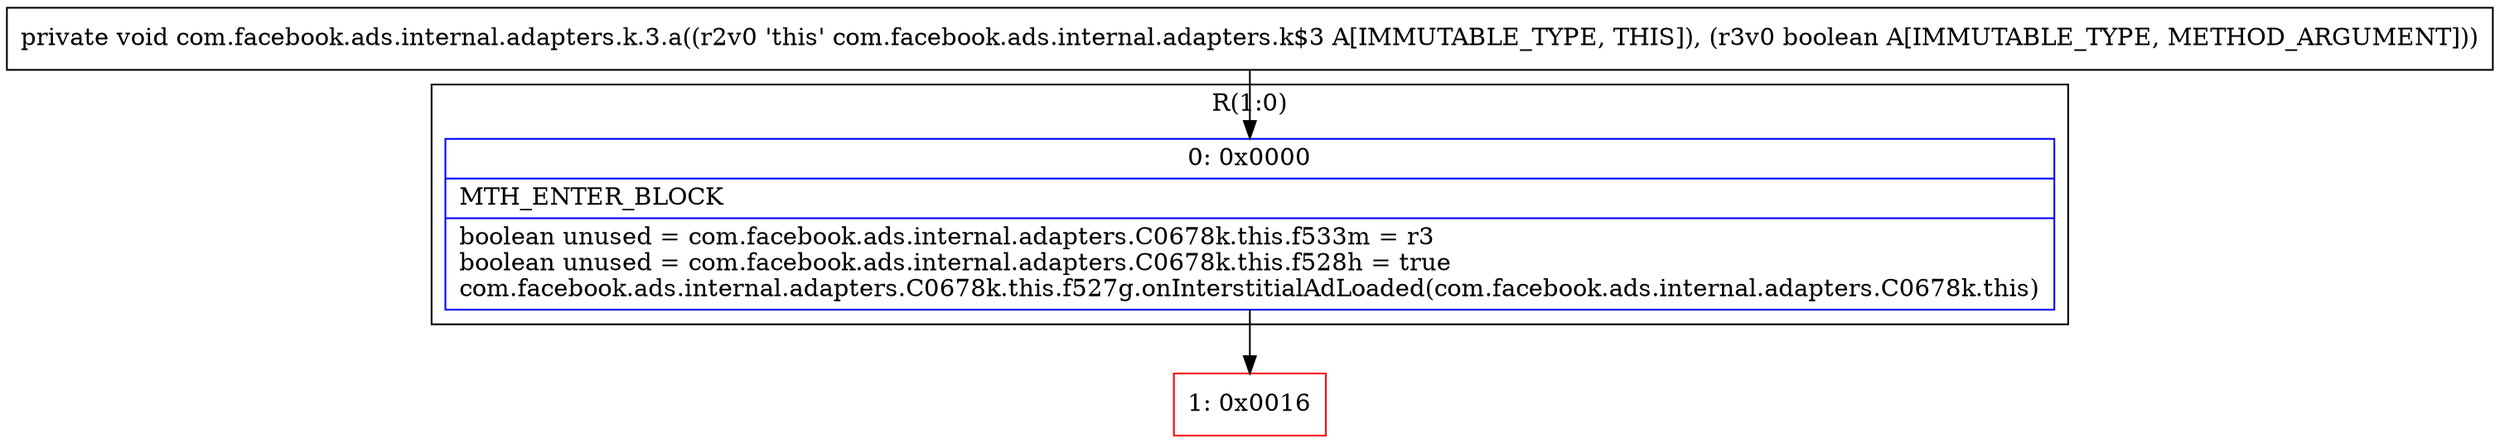 digraph "CFG forcom.facebook.ads.internal.adapters.k.3.a(Z)V" {
subgraph cluster_Region_85491409 {
label = "R(1:0)";
node [shape=record,color=blue];
Node_0 [shape=record,label="{0\:\ 0x0000|MTH_ENTER_BLOCK\l|boolean unused = com.facebook.ads.internal.adapters.C0678k.this.f533m = r3\lboolean unused = com.facebook.ads.internal.adapters.C0678k.this.f528h = true\lcom.facebook.ads.internal.adapters.C0678k.this.f527g.onInterstitialAdLoaded(com.facebook.ads.internal.adapters.C0678k.this)\l}"];
}
Node_1 [shape=record,color=red,label="{1\:\ 0x0016}"];
MethodNode[shape=record,label="{private void com.facebook.ads.internal.adapters.k.3.a((r2v0 'this' com.facebook.ads.internal.adapters.k$3 A[IMMUTABLE_TYPE, THIS]), (r3v0 boolean A[IMMUTABLE_TYPE, METHOD_ARGUMENT])) }"];
MethodNode -> Node_0;
Node_0 -> Node_1;
}

